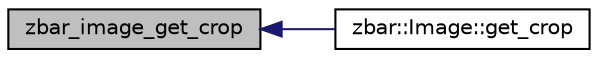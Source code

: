 digraph G
{
  edge [fontname="Helvetica",fontsize="10",labelfontname="Helvetica",labelfontsize="10"];
  node [fontname="Helvetica",fontsize="10",shape=record];
  rankdir=LR;
  Node1 [label="zbar_image_get_crop",height=0.2,width=0.4,color="black", fillcolor="grey75", style="filled" fontcolor="black"];
  Node1 -> Node2 [dir=back,color="midnightblue",fontsize="10",style="solid"];
  Node2 [label="zbar::Image::get_crop",height=0.2,width=0.4,color="black", fillcolor="white", style="filled",URL="$classzbar_1_1_image.html#a221bfdb4e926616cf4cfa7faae5cd0c3"];
}
